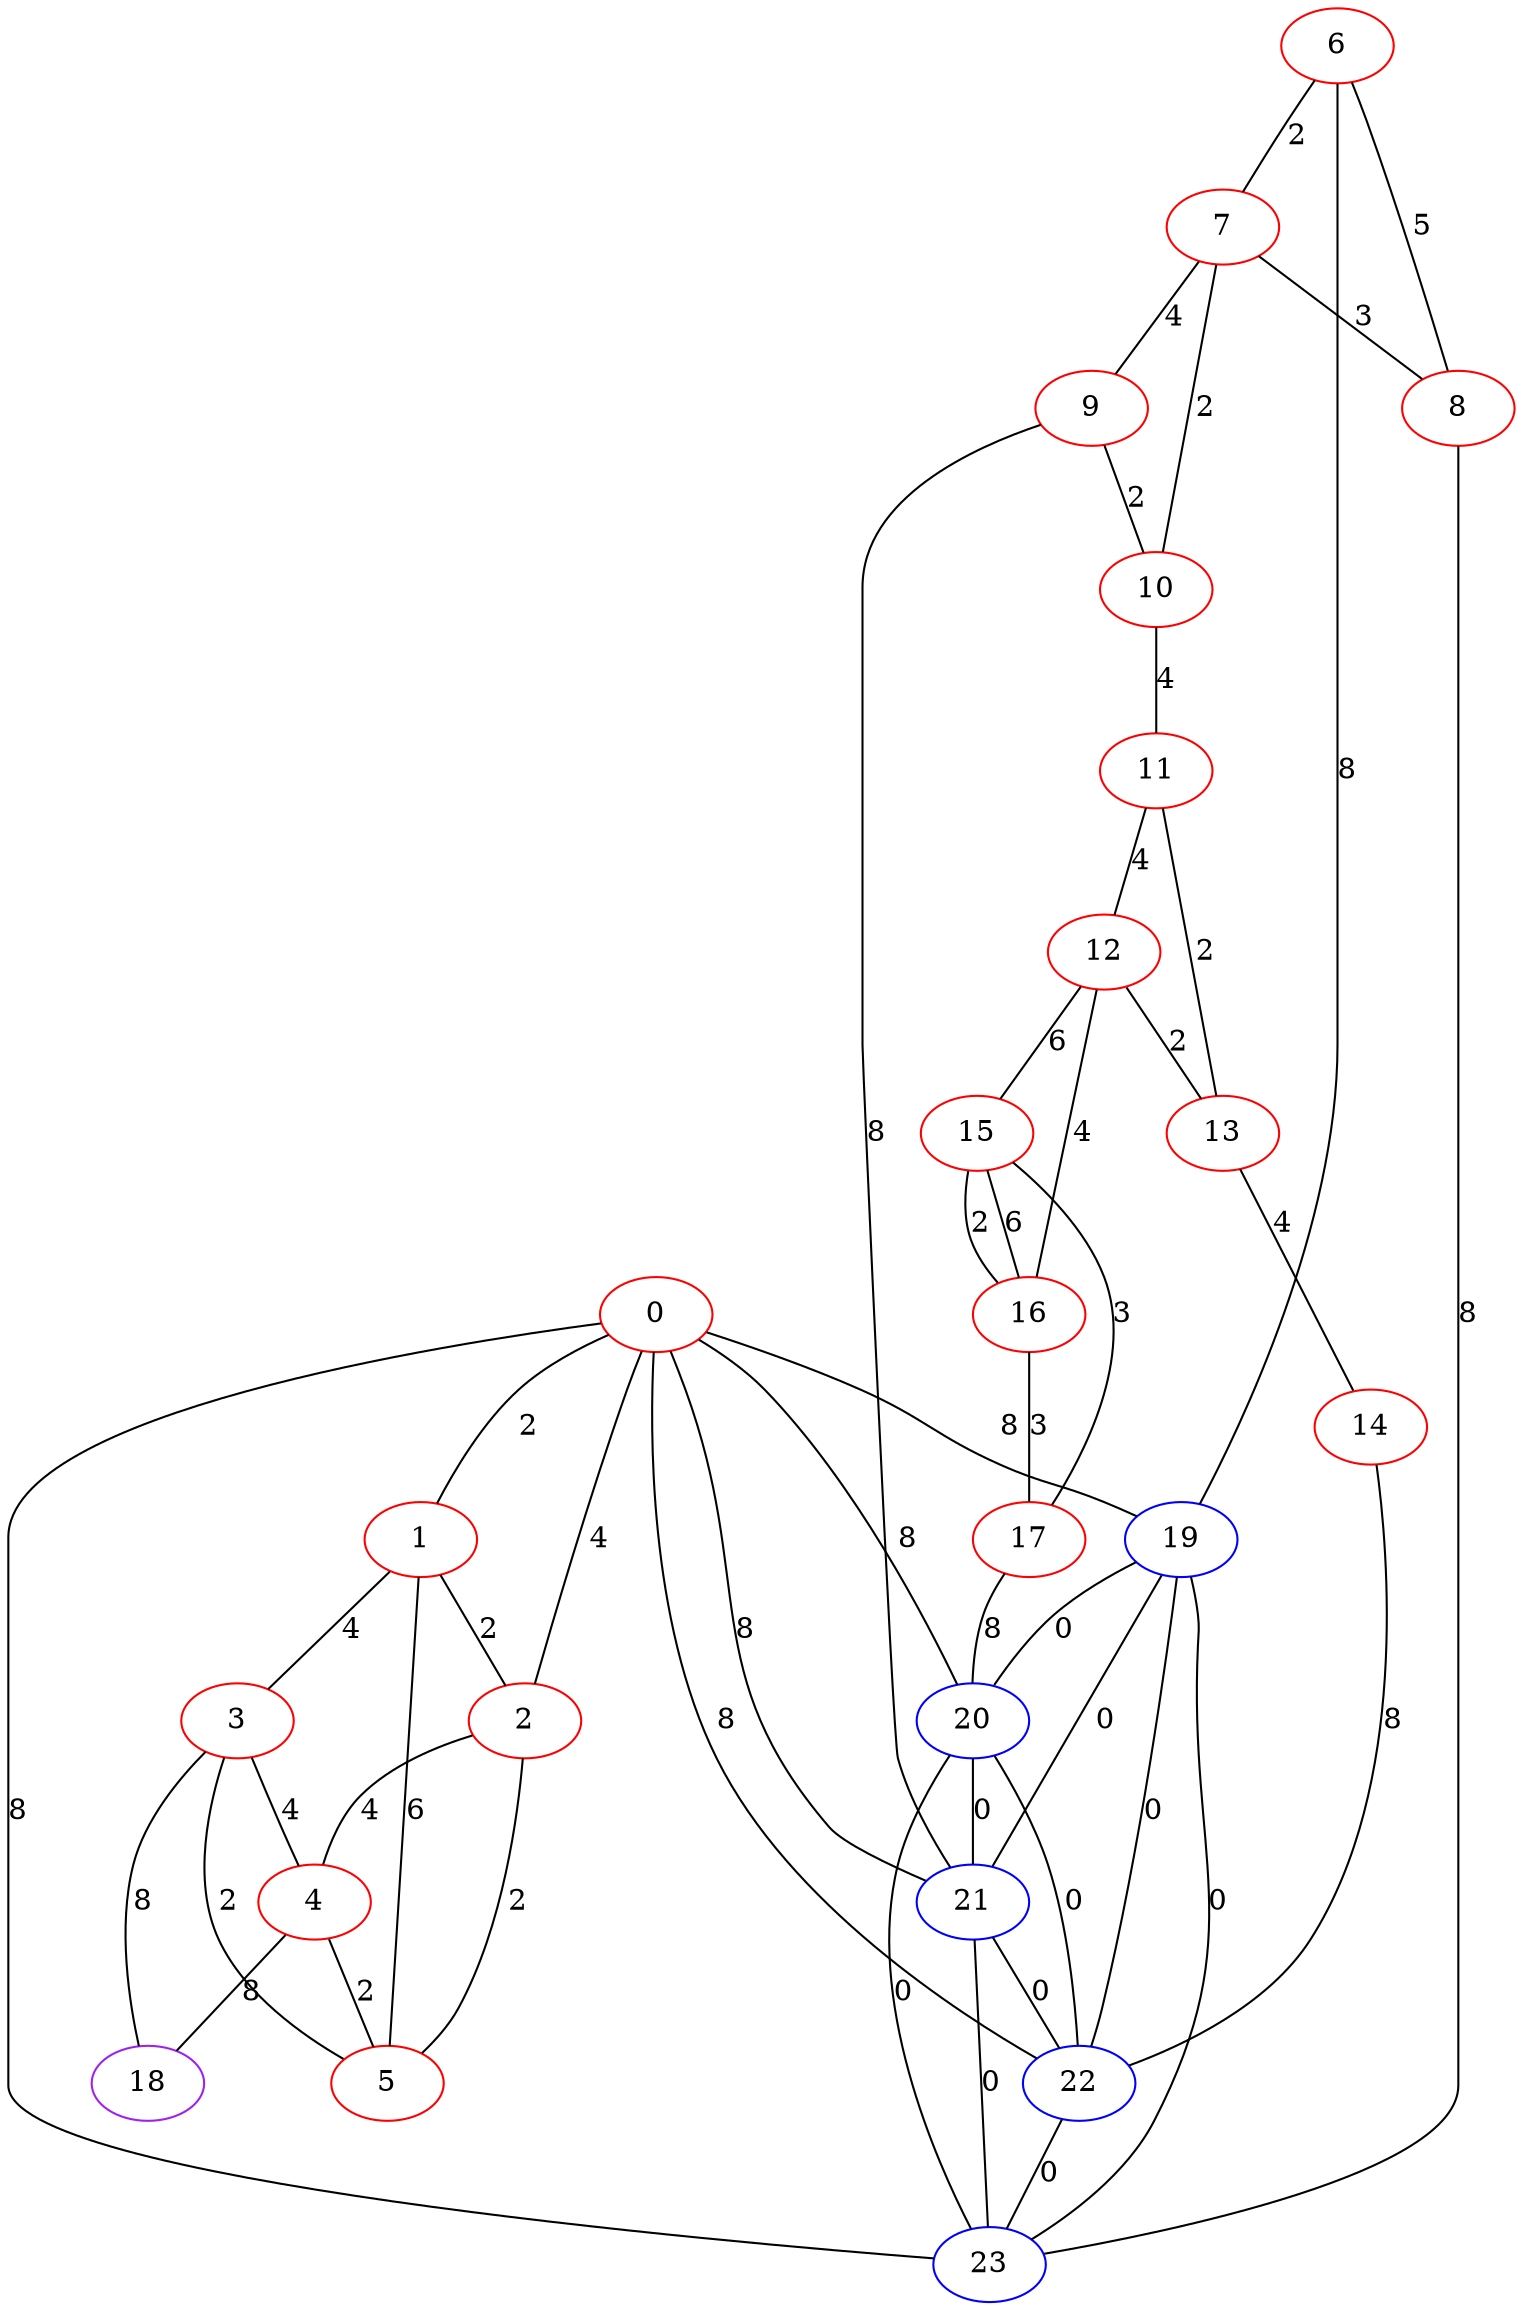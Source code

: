 graph "" {
0 [color=red, weight=1];
1 [color=red, weight=1];
2 [color=red, weight=1];
3 [color=red, weight=1];
4 [color=red, weight=1];
5 [color=red, weight=1];
6 [color=red, weight=1];
7 [color=red, weight=1];
8 [color=red, weight=1];
9 [color=red, weight=1];
10 [color=red, weight=1];
11 [color=red, weight=1];
12 [color=red, weight=1];
13 [color=red, weight=1];
14 [color=red, weight=1];
15 [color=red, weight=1];
16 [color=red, weight=1];
17 [color=red, weight=1];
18 [color=purple, weight=4];
19 [color=blue, weight=3];
20 [color=blue, weight=3];
21 [color=blue, weight=3];
22 [color=blue, weight=3];
23 [color=blue, weight=3];
0 -- 1  [key=0, label=2];
0 -- 2  [key=0, label=4];
0 -- 19  [key=0, label=8];
0 -- 20  [key=0, label=8];
0 -- 21  [key=0, label=8];
0 -- 22  [key=0, label=8];
0 -- 23  [key=0, label=8];
1 -- 2  [key=0, label=2];
1 -- 3  [key=0, label=4];
1 -- 5  [key=0, label=6];
2 -- 4  [key=0, label=4];
2 -- 5  [key=0, label=2];
3 -- 18  [key=0, label=8];
3 -- 4  [key=0, label=4];
3 -- 5  [key=0, label=2];
4 -- 18  [key=0, label=8];
4 -- 5  [key=0, label=2];
6 -- 8  [key=0, label=5];
6 -- 19  [key=0, label=8];
6 -- 7  [key=0, label=2];
7 -- 8  [key=0, label=3];
7 -- 9  [key=0, label=4];
7 -- 10  [key=0, label=2];
8 -- 23  [key=0, label=8];
9 -- 10  [key=0, label=2];
9 -- 21  [key=0, label=8];
10 -- 11  [key=0, label=4];
11 -- 12  [key=0, label=4];
11 -- 13  [key=0, label=2];
12 -- 16  [key=0, label=4];
12 -- 13  [key=0, label=2];
12 -- 15  [key=0, label=6];
13 -- 14  [key=0, label=4];
14 -- 22  [key=0, label=8];
15 -- 16  [key=0, label=6];
15 -- 16  [key=1, label=2];
15 -- 17  [key=0, label=3];
16 -- 17  [key=0, label=3];
17 -- 20  [key=0, label=8];
19 -- 20  [key=0, label=0];
19 -- 21  [key=0, label=0];
19 -- 22  [key=0, label=0];
19 -- 23  [key=0, label=0];
20 -- 21  [key=0, label=0];
20 -- 22  [key=0, label=0];
20 -- 23  [key=0, label=0];
21 -- 22  [key=0, label=0];
21 -- 23  [key=0, label=0];
22 -- 23  [key=0, label=0];
}
